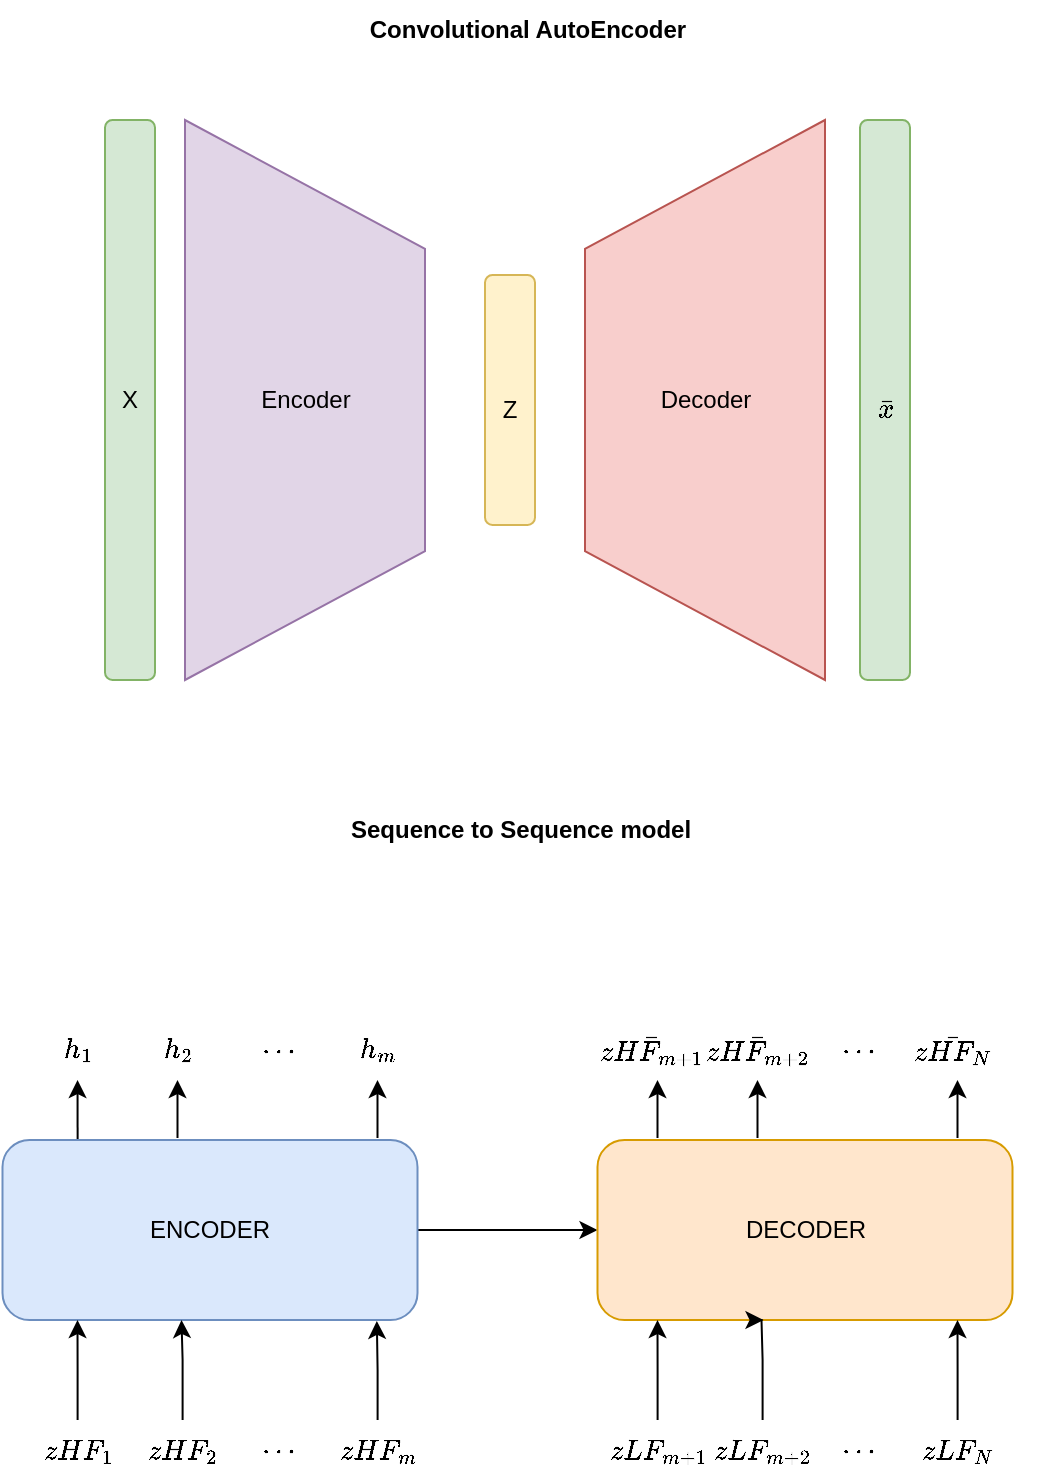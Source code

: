 <mxfile version="26.0.9" pages="3">
  <diagram name="Overview of the models" id="2YBvvXClWsGukQMizWep">
    <mxGraphModel dx="1314" dy="869" grid="1" gridSize="10" guides="1" tooltips="1" connect="1" arrows="1" fold="1" page="1" pageScale="1" pageWidth="850" pageHeight="1100" math="1" shadow="0">
      <root>
        <mxCell id="0" />
        <mxCell id="1" parent="0" />
        <mxCell id="HOxNOmy25Gfbx8Q_Ektk-6" value="" style="verticalLabelPosition=middle;verticalAlign=middle;html=1;shape=trapezoid;perimeter=trapezoidPerimeter;whiteSpace=wrap;size=0.23;arcSize=10;flipV=1;labelPosition=center;align=center;rotation=-90;fillColor=#e1d5e7;strokeColor=#9673a6;" parent="1" vertex="1">
          <mxGeometry x="183.5" y="200" width="280" height="120" as="geometry" />
        </mxCell>
        <mxCell id="HOxNOmy25Gfbx8Q_Ektk-7" value="" style="verticalLabelPosition=middle;verticalAlign=middle;html=1;shape=trapezoid;perimeter=trapezoidPerimeter;whiteSpace=wrap;size=0.23;arcSize=10;flipV=1;labelPosition=center;align=center;rotation=90;fillColor=#f8cecc;strokeColor=#b85450;" parent="1" vertex="1">
          <mxGeometry x="383.5" y="200" width="280" height="120" as="geometry" />
        </mxCell>
        <mxCell id="HOxNOmy25Gfbx8Q_Ektk-10" value="Encoder" style="text;html=1;align=center;verticalAlign=middle;whiteSpace=wrap;rounded=0;" parent="1" vertex="1">
          <mxGeometry x="293.5" y="245" width="60" height="30" as="geometry" />
        </mxCell>
        <mxCell id="HOxNOmy25Gfbx8Q_Ektk-12" value="Decoder" style="text;html=1;align=center;verticalAlign=middle;whiteSpace=wrap;rounded=0;" parent="1" vertex="1">
          <mxGeometry x="493.5" y="245" width="60" height="30" as="geometry" />
        </mxCell>
        <mxCell id="HOxNOmy25Gfbx8Q_Ektk-14" value="" style="rounded=1;whiteSpace=wrap;html=1;rotation=-90;fillColor=#fff2cc;strokeColor=#d6b656;" parent="1" vertex="1">
          <mxGeometry x="363.5" y="247.5" width="125" height="25" as="geometry" />
        </mxCell>
        <mxCell id="HOxNOmy25Gfbx8Q_Ektk-17" value="Z" style="text;html=1;align=center;verticalAlign=middle;whiteSpace=wrap;rounded=0;" parent="1" vertex="1">
          <mxGeometry x="396" y="250" width="60" height="30" as="geometry" />
        </mxCell>
        <mxCell id="HOxNOmy25Gfbx8Q_Ektk-18" value="" style="rounded=1;whiteSpace=wrap;html=1;rotation=-90;fillColor=#d5e8d4;strokeColor=#82b366;" parent="1" vertex="1">
          <mxGeometry x="96" y="247.5" width="280" height="25" as="geometry" />
        </mxCell>
        <mxCell id="HOxNOmy25Gfbx8Q_Ektk-15" value="X" style="text;html=1;align=center;verticalAlign=middle;whiteSpace=wrap;rounded=0;" parent="1" vertex="1">
          <mxGeometry x="206" y="245" width="60" height="30" as="geometry" />
        </mxCell>
        <mxCell id="HOxNOmy25Gfbx8Q_Ektk-19" value="" style="rounded=1;whiteSpace=wrap;html=1;rotation=-90;fillColor=#d5e8d4;strokeColor=#82b366;" parent="1" vertex="1">
          <mxGeometry x="473.5" y="247.5" width="280" height="25" as="geometry" />
        </mxCell>
        <mxCell id="HOxNOmy25Gfbx8Q_Ektk-21" value="$$\bar{x}$$" style="text;html=1;align=center;verticalAlign=middle;whiteSpace=wrap;rounded=0;" parent="1" vertex="1">
          <mxGeometry x="583.5" y="250" width="60" height="30" as="geometry" />
        </mxCell>
        <mxCell id="HOxNOmy25Gfbx8Q_Ektk-43" style="edgeStyle=orthogonalEdgeStyle;rounded=0;orthogonalLoop=1;jettySize=auto;html=1;" parent="1" source="HOxNOmy25Gfbx8Q_Ektk-22" edge="1">
          <mxGeometry relative="1" as="geometry">
            <mxPoint x="469.75" y="675" as="targetPoint" />
          </mxGeometry>
        </mxCell>
        <mxCell id="HOxNOmy25Gfbx8Q_Ektk-22" value="ENCODER" style="rounded=1;whiteSpace=wrap;html=1;fillColor=#dae8fc;strokeColor=#6c8ebf;" parent="1" vertex="1">
          <mxGeometry x="172.25" y="630" width="207.5" height="90" as="geometry" />
        </mxCell>
        <mxCell id="HOxNOmy25Gfbx8Q_Ektk-25" value="$$zHF_1$$" style="text;html=1;align=center;verticalAlign=middle;whiteSpace=wrap;rounded=0;" parent="1" vertex="1">
          <mxGeometry x="179.75" y="770" width="60" height="30" as="geometry" />
        </mxCell>
        <mxCell id="HOxNOmy25Gfbx8Q_Ektk-27" style="edgeStyle=orthogonalEdgeStyle;rounded=0;orthogonalLoop=1;jettySize=auto;html=1;" parent="1" source="HOxNOmy25Gfbx8Q_Ektk-25" edge="1">
          <mxGeometry relative="1" as="geometry">
            <mxPoint x="209.75" y="720" as="targetPoint" />
          </mxGeometry>
        </mxCell>
        <mxCell id="HOxNOmy25Gfbx8Q_Ektk-31" style="edgeStyle=orthogonalEdgeStyle;rounded=0;orthogonalLoop=1;jettySize=auto;html=1;" parent="1" source="HOxNOmy25Gfbx8Q_Ektk-28" target="HOxNOmy25Gfbx8Q_Ektk-22" edge="1">
          <mxGeometry relative="1" as="geometry">
            <Array as="points">
              <mxPoint x="261.75" y="740" />
              <mxPoint x="261.75" y="740" />
            </Array>
          </mxGeometry>
        </mxCell>
        <mxCell id="HOxNOmy25Gfbx8Q_Ektk-28" value="$$zHF_2$$" style="text;html=1;align=center;verticalAlign=middle;whiteSpace=wrap;rounded=0;" parent="1" vertex="1">
          <mxGeometry x="232.25" y="770" width="60" height="30" as="geometry" />
        </mxCell>
        <mxCell id="HOxNOmy25Gfbx8Q_Ektk-29" value="$$zHF_m$$" style="text;html=1;align=center;verticalAlign=middle;whiteSpace=wrap;rounded=0;" parent="1" vertex="1">
          <mxGeometry x="329.75" y="770" width="60" height="30" as="geometry" />
        </mxCell>
        <mxCell id="HOxNOmy25Gfbx8Q_Ektk-32" style="edgeStyle=orthogonalEdgeStyle;rounded=0;orthogonalLoop=1;jettySize=auto;html=1;entryX=0.902;entryY=1.005;entryDx=0;entryDy=0;entryPerimeter=0;" parent="1" source="HOxNOmy25Gfbx8Q_Ektk-29" target="HOxNOmy25Gfbx8Q_Ektk-22" edge="1">
          <mxGeometry relative="1" as="geometry" />
        </mxCell>
        <mxCell id="HOxNOmy25Gfbx8Q_Ektk-34" value="$$\cdots$$" style="text;html=1;align=center;verticalAlign=middle;whiteSpace=wrap;rounded=0;" parent="1" vertex="1">
          <mxGeometry x="279.75" y="770" width="60" height="30" as="geometry" />
        </mxCell>
        <mxCell id="HOxNOmy25Gfbx8Q_Ektk-35" value="$$h_1$$" style="text;html=1;align=center;verticalAlign=middle;whiteSpace=wrap;rounded=0;" parent="1" vertex="1">
          <mxGeometry x="179.75" y="570" width="60" height="30" as="geometry" />
        </mxCell>
        <mxCell id="HOxNOmy25Gfbx8Q_Ektk-37" value="" style="endArrow=classic;html=1;rounded=0;exitX=0.181;exitY=-0.006;exitDx=0;exitDy=0;exitPerimeter=0;" parent="1" source="HOxNOmy25Gfbx8Q_Ektk-22" target="HOxNOmy25Gfbx8Q_Ektk-35" edge="1">
          <mxGeometry width="50" height="50" relative="1" as="geometry">
            <mxPoint x="219.75" y="640" as="sourcePoint" />
            <mxPoint x="269.75" y="570" as="targetPoint" />
          </mxGeometry>
        </mxCell>
        <mxCell id="HOxNOmy25Gfbx8Q_Ektk-38" value="$$h_2$$" style="text;html=1;align=center;verticalAlign=middle;whiteSpace=wrap;rounded=0;" parent="1" vertex="1">
          <mxGeometry x="229.75" y="570" width="60" height="30" as="geometry" />
        </mxCell>
        <mxCell id="HOxNOmy25Gfbx8Q_Ektk-39" value="" style="endArrow=classic;html=1;rounded=0;exitX=0.181;exitY=-0.006;exitDx=0;exitDy=0;exitPerimeter=0;" parent="1" target="HOxNOmy25Gfbx8Q_Ektk-38" edge="1">
          <mxGeometry width="50" height="50" relative="1" as="geometry">
            <mxPoint x="259.75" y="629" as="sourcePoint" />
            <mxPoint x="319.75" y="570" as="targetPoint" />
          </mxGeometry>
        </mxCell>
        <mxCell id="HOxNOmy25Gfbx8Q_Ektk-40" value="$$h_m$$" style="text;html=1;align=center;verticalAlign=middle;whiteSpace=wrap;rounded=0;" parent="1" vertex="1">
          <mxGeometry x="329.75" y="570" width="60" height="30" as="geometry" />
        </mxCell>
        <mxCell id="HOxNOmy25Gfbx8Q_Ektk-41" value="" style="endArrow=classic;html=1;rounded=0;exitX=0.181;exitY=-0.006;exitDx=0;exitDy=0;exitPerimeter=0;" parent="1" target="HOxNOmy25Gfbx8Q_Ektk-40" edge="1">
          <mxGeometry width="50" height="50" relative="1" as="geometry">
            <mxPoint x="359.75" y="629" as="sourcePoint" />
            <mxPoint x="419.75" y="570" as="targetPoint" />
          </mxGeometry>
        </mxCell>
        <mxCell id="HOxNOmy25Gfbx8Q_Ektk-42" value="$$\cdots$$" style="text;html=1;align=center;verticalAlign=middle;whiteSpace=wrap;rounded=0;" parent="1" vertex="1">
          <mxGeometry x="279.75" y="570" width="60" height="30" as="geometry" />
        </mxCell>
        <mxCell id="HOxNOmy25Gfbx8Q_Ektk-44" value="DECODER" style="rounded=1;whiteSpace=wrap;html=1;fillColor=#ffe6cc;strokeColor=#d79b00;" parent="1" vertex="1">
          <mxGeometry x="469.75" y="630" width="207.5" height="90" as="geometry" />
        </mxCell>
        <mxCell id="HOxNOmy25Gfbx8Q_Ektk-49" value="$$zLF_{m+1}$$" style="text;html=1;align=center;verticalAlign=middle;whiteSpace=wrap;rounded=0;" parent="1" vertex="1">
          <mxGeometry x="469.75" y="770" width="60" height="30" as="geometry" />
        </mxCell>
        <mxCell id="HOxNOmy25Gfbx8Q_Ektk-50" style="edgeStyle=orthogonalEdgeStyle;rounded=0;orthogonalLoop=1;jettySize=auto;html=1;" parent="1" source="HOxNOmy25Gfbx8Q_Ektk-49" edge="1">
          <mxGeometry relative="1" as="geometry">
            <mxPoint x="499.75" y="720" as="targetPoint" />
          </mxGeometry>
        </mxCell>
        <mxCell id="HOxNOmy25Gfbx8Q_Ektk-51" style="edgeStyle=orthogonalEdgeStyle;rounded=0;orthogonalLoop=1;jettySize=auto;html=1;" parent="1" source="HOxNOmy25Gfbx8Q_Ektk-52" edge="1">
          <mxGeometry relative="1" as="geometry">
            <mxPoint x="552.75" y="720" as="targetPoint" />
            <Array as="points">
              <mxPoint x="551.75" y="740" />
              <mxPoint x="551.75" y="740" />
            </Array>
          </mxGeometry>
        </mxCell>
        <mxCell id="HOxNOmy25Gfbx8Q_Ektk-52" value="$$zLF_{m+2}$$" style="text;html=1;align=center;verticalAlign=middle;whiteSpace=wrap;rounded=0;" parent="1" vertex="1">
          <mxGeometry x="522.25" y="770" width="60" height="30" as="geometry" />
        </mxCell>
        <mxCell id="HOxNOmy25Gfbx8Q_Ektk-53" value="$$zLF_N$$" style="text;html=1;align=center;verticalAlign=middle;whiteSpace=wrap;rounded=0;" parent="1" vertex="1">
          <mxGeometry x="619.75" y="770" width="60" height="30" as="geometry" />
        </mxCell>
        <mxCell id="HOxNOmy25Gfbx8Q_Ektk-54" style="edgeStyle=orthogonalEdgeStyle;rounded=0;orthogonalLoop=1;jettySize=auto;html=1;entryX=0.902;entryY=1.005;entryDx=0;entryDy=0;entryPerimeter=0;" parent="1" source="HOxNOmy25Gfbx8Q_Ektk-53" edge="1">
          <mxGeometry relative="1" as="geometry">
            <mxPoint x="649.75" y="720" as="targetPoint" />
          </mxGeometry>
        </mxCell>
        <mxCell id="HOxNOmy25Gfbx8Q_Ektk-55" value="$$\cdots$$" style="text;html=1;align=center;verticalAlign=middle;whiteSpace=wrap;rounded=0;" parent="1" vertex="1">
          <mxGeometry x="569.75" y="770" width="60" height="30" as="geometry" />
        </mxCell>
        <mxCell id="HOxNOmy25Gfbx8Q_Ektk-56" value="$$\bar{zHF_{m+1}}$$" style="text;html=1;align=center;verticalAlign=middle;whiteSpace=wrap;rounded=0;" parent="1" vertex="1">
          <mxGeometry x="467.25" y="570" width="60" height="30" as="geometry" />
        </mxCell>
        <mxCell id="HOxNOmy25Gfbx8Q_Ektk-57" value="$$\bar{zHF_{m+2}}$$" style="text;html=1;align=center;verticalAlign=middle;whiteSpace=wrap;rounded=0;" parent="1" vertex="1">
          <mxGeometry x="519.75" y="570" width="60" height="30" as="geometry" />
        </mxCell>
        <mxCell id="HOxNOmy25Gfbx8Q_Ektk-58" value="$$\bar{zHF_N}$$" style="text;html=1;align=center;verticalAlign=middle;whiteSpace=wrap;rounded=0;" parent="1" vertex="1">
          <mxGeometry x="617.25" y="570" width="60" height="30" as="geometry" />
        </mxCell>
        <mxCell id="HOxNOmy25Gfbx8Q_Ektk-62" value="" style="endArrow=classic;html=1;rounded=0;exitX=0.181;exitY=-0.006;exitDx=0;exitDy=0;exitPerimeter=0;" parent="1" edge="1">
          <mxGeometry width="50" height="50" relative="1" as="geometry">
            <mxPoint x="499.75" y="629" as="sourcePoint" />
            <mxPoint x="499.75" y="600" as="targetPoint" />
          </mxGeometry>
        </mxCell>
        <mxCell id="HOxNOmy25Gfbx8Q_Ektk-63" value="" style="endArrow=classic;html=1;rounded=0;exitX=0.181;exitY=-0.006;exitDx=0;exitDy=0;exitPerimeter=0;" parent="1" edge="1">
          <mxGeometry width="50" height="50" relative="1" as="geometry">
            <mxPoint x="549.75" y="629" as="sourcePoint" />
            <mxPoint x="549.75" y="600" as="targetPoint" />
          </mxGeometry>
        </mxCell>
        <mxCell id="HOxNOmy25Gfbx8Q_Ektk-64" value="" style="endArrow=classic;html=1;rounded=0;exitX=0.181;exitY=-0.006;exitDx=0;exitDy=0;exitPerimeter=0;" parent="1" edge="1">
          <mxGeometry width="50" height="50" relative="1" as="geometry">
            <mxPoint x="649.75" y="629" as="sourcePoint" />
            <mxPoint x="649.75" y="600" as="targetPoint" />
          </mxGeometry>
        </mxCell>
        <mxCell id="HOxNOmy25Gfbx8Q_Ektk-65" value="$$\cdots$$" style="text;html=1;align=center;verticalAlign=middle;whiteSpace=wrap;rounded=0;" parent="1" vertex="1">
          <mxGeometry x="569.75" y="570" width="60" height="30" as="geometry" />
        </mxCell>
        <mxCell id="HOxNOmy25Gfbx8Q_Ektk-67" value="Convolutional AutoEncoder" style="text;html=1;align=center;verticalAlign=middle;whiteSpace=wrap;rounded=0;fontStyle=1" parent="1" vertex="1">
          <mxGeometry x="316" y="60" width="237.5" height="30" as="geometry" />
        </mxCell>
        <mxCell id="HOxNOmy25Gfbx8Q_Ektk-68" value="&lt;b&gt;Sequence to Sequence model&lt;/b&gt;" style="text;html=1;align=center;verticalAlign=middle;resizable=0;points=[];autosize=1;strokeColor=none;fillColor=none;" parent="1" vertex="1">
          <mxGeometry x="336" y="460" width="190" height="30" as="geometry" />
        </mxCell>
      </root>
    </mxGraphModel>
  </diagram>
  <diagram id="QlKW9PdeX6JJAevL16tf" name="Seq2Seq - Flow">
    <mxGraphModel dx="1314" dy="869" grid="1" gridSize="10" guides="1" tooltips="1" connect="1" arrows="1" fold="1" page="1" pageScale="1" pageWidth="827" pageHeight="1169" math="1" shadow="0">
      <root>
        <mxCell id="0" />
        <mxCell id="1" parent="0" />
        <mxCell id="Ap_CI1BfviJiHrn6x1fs-1" style="edgeStyle=orthogonalEdgeStyle;rounded=0;orthogonalLoop=1;jettySize=auto;html=1;" parent="1" source="Ap_CI1BfviJiHrn6x1fs-2" edge="1">
          <mxGeometry relative="1" as="geometry">
            <mxPoint x="457.5" y="655" as="targetPoint" />
          </mxGeometry>
        </mxCell>
        <mxCell id="Ap_CI1BfviJiHrn6x1fs-2" value="LSTM ENCODER" style="rounded=1;whiteSpace=wrap;html=1;fillColor=#dae8fc;strokeColor=#6c8ebf;" parent="1" vertex="1">
          <mxGeometry x="160" y="610" width="207.5" height="90" as="geometry" />
        </mxCell>
        <mxCell id="Ap_CI1BfviJiHrn6x1fs-3" value="$$zHF_1$$" style="text;html=1;align=center;verticalAlign=middle;whiteSpace=wrap;rounded=0;" parent="1" vertex="1">
          <mxGeometry x="167.5" y="750" width="60" height="30" as="geometry" />
        </mxCell>
        <mxCell id="Ap_CI1BfviJiHrn6x1fs-4" style="edgeStyle=orthogonalEdgeStyle;rounded=0;orthogonalLoop=1;jettySize=auto;html=1;" parent="1" source="Ap_CI1BfviJiHrn6x1fs-3" edge="1">
          <mxGeometry relative="1" as="geometry">
            <mxPoint x="197.5" y="700" as="targetPoint" />
          </mxGeometry>
        </mxCell>
        <mxCell id="Ap_CI1BfviJiHrn6x1fs-5" style="edgeStyle=orthogonalEdgeStyle;rounded=0;orthogonalLoop=1;jettySize=auto;html=1;" parent="1" source="Ap_CI1BfviJiHrn6x1fs-6" target="Ap_CI1BfviJiHrn6x1fs-2" edge="1">
          <mxGeometry relative="1" as="geometry">
            <Array as="points">
              <mxPoint x="249.5" y="720" />
              <mxPoint x="249.5" y="720" />
            </Array>
          </mxGeometry>
        </mxCell>
        <mxCell id="Ap_CI1BfviJiHrn6x1fs-6" value="$$zHF_2$$" style="text;html=1;align=center;verticalAlign=middle;whiteSpace=wrap;rounded=0;" parent="1" vertex="1">
          <mxGeometry x="220" y="750" width="60" height="30" as="geometry" />
        </mxCell>
        <mxCell id="Ap_CI1BfviJiHrn6x1fs-7" value="$$zHF_m$$" style="text;html=1;align=center;verticalAlign=middle;whiteSpace=wrap;rounded=0;" parent="1" vertex="1">
          <mxGeometry x="317.5" y="750" width="60" height="30" as="geometry" />
        </mxCell>
        <mxCell id="Ap_CI1BfviJiHrn6x1fs-8" style="edgeStyle=orthogonalEdgeStyle;rounded=0;orthogonalLoop=1;jettySize=auto;html=1;entryX=0.902;entryY=1.005;entryDx=0;entryDy=0;entryPerimeter=0;" parent="1" source="Ap_CI1BfviJiHrn6x1fs-7" target="Ap_CI1BfviJiHrn6x1fs-2" edge="1">
          <mxGeometry relative="1" as="geometry" />
        </mxCell>
        <mxCell id="Ap_CI1BfviJiHrn6x1fs-9" value="$$\cdots$$" style="text;html=1;align=center;verticalAlign=middle;whiteSpace=wrap;rounded=0;" parent="1" vertex="1">
          <mxGeometry x="267.5" y="750" width="60" height="30" as="geometry" />
        </mxCell>
        <mxCell id="Ap_CI1BfviJiHrn6x1fs-10" value="$$h_1$$" style="text;html=1;align=center;verticalAlign=middle;whiteSpace=wrap;rounded=0;" parent="1" vertex="1">
          <mxGeometry x="167.5" y="550" width="60" height="30" as="geometry" />
        </mxCell>
        <mxCell id="Ap_CI1BfviJiHrn6x1fs-11" value="" style="endArrow=classic;html=1;rounded=0;exitX=0.181;exitY=-0.006;exitDx=0;exitDy=0;exitPerimeter=0;" parent="1" source="Ap_CI1BfviJiHrn6x1fs-2" target="Ap_CI1BfviJiHrn6x1fs-10" edge="1">
          <mxGeometry width="50" height="50" relative="1" as="geometry">
            <mxPoint x="207.5" y="620" as="sourcePoint" />
            <mxPoint x="257.5" y="550" as="targetPoint" />
          </mxGeometry>
        </mxCell>
        <mxCell id="Ap_CI1BfviJiHrn6x1fs-12" value="$$h_2$$" style="text;html=1;align=center;verticalAlign=middle;whiteSpace=wrap;rounded=0;" parent="1" vertex="1">
          <mxGeometry x="217.5" y="550" width="60" height="30" as="geometry" />
        </mxCell>
        <mxCell id="Ap_CI1BfviJiHrn6x1fs-13" value="" style="endArrow=classic;html=1;rounded=0;exitX=0.181;exitY=-0.006;exitDx=0;exitDy=0;exitPerimeter=0;" parent="1" target="Ap_CI1BfviJiHrn6x1fs-12" edge="1">
          <mxGeometry width="50" height="50" relative="1" as="geometry">
            <mxPoint x="247.5" y="609" as="sourcePoint" />
            <mxPoint x="307.5" y="550" as="targetPoint" />
          </mxGeometry>
        </mxCell>
        <mxCell id="Ap_CI1BfviJiHrn6x1fs-14" value="$$h_m$$" style="text;html=1;align=center;verticalAlign=middle;whiteSpace=wrap;rounded=0;" parent="1" vertex="1">
          <mxGeometry x="317.5" y="550" width="60" height="30" as="geometry" />
        </mxCell>
        <mxCell id="Ap_CI1BfviJiHrn6x1fs-15" value="" style="endArrow=classic;html=1;rounded=0;exitX=0.181;exitY=-0.006;exitDx=0;exitDy=0;exitPerimeter=0;" parent="1" target="Ap_CI1BfviJiHrn6x1fs-14" edge="1">
          <mxGeometry width="50" height="50" relative="1" as="geometry">
            <mxPoint x="347.5" y="609" as="sourcePoint" />
            <mxPoint x="407.5" y="550" as="targetPoint" />
          </mxGeometry>
        </mxCell>
        <mxCell id="Ap_CI1BfviJiHrn6x1fs-16" value="$$\cdots$$" style="text;html=1;align=center;verticalAlign=middle;whiteSpace=wrap;rounded=0;" parent="1" vertex="1">
          <mxGeometry x="267.5" y="550" width="60" height="30" as="geometry" />
        </mxCell>
        <mxCell id="Ap_CI1BfviJiHrn6x1fs-17" value="LSTM DECODER" style="rounded=1;whiteSpace=wrap;html=1;fillColor=#ffe6cc;strokeColor=#d79b00;" parent="1" vertex="1">
          <mxGeometry x="457.5" y="610" width="207.5" height="90" as="geometry" />
        </mxCell>
        <mxCell id="Ap_CI1BfviJiHrn6x1fs-18" value="$$zLF_{m+1}$$" style="text;html=1;align=center;verticalAlign=middle;whiteSpace=wrap;rounded=0;" parent="1" vertex="1">
          <mxGeometry x="457.5" y="750" width="60" height="30" as="geometry" />
        </mxCell>
        <mxCell id="Ap_CI1BfviJiHrn6x1fs-19" style="edgeStyle=orthogonalEdgeStyle;rounded=0;orthogonalLoop=1;jettySize=auto;html=1;" parent="1" source="Ap_CI1BfviJiHrn6x1fs-18" edge="1">
          <mxGeometry relative="1" as="geometry">
            <mxPoint x="487.5" y="700" as="targetPoint" />
          </mxGeometry>
        </mxCell>
        <mxCell id="Ap_CI1BfviJiHrn6x1fs-20" style="edgeStyle=orthogonalEdgeStyle;rounded=0;orthogonalLoop=1;jettySize=auto;html=1;" parent="1" source="Ap_CI1BfviJiHrn6x1fs-21" edge="1">
          <mxGeometry relative="1" as="geometry">
            <mxPoint x="540.5" y="700" as="targetPoint" />
            <Array as="points">
              <mxPoint x="540.75" y="730" />
              <mxPoint x="540.75" y="730" />
            </Array>
          </mxGeometry>
        </mxCell>
        <mxCell id="Ap_CI1BfviJiHrn6x1fs-21" value="$$zLF_{m+2}$$" style="text;html=1;align=center;verticalAlign=middle;whiteSpace=wrap;rounded=0;" parent="1" vertex="1">
          <mxGeometry x="510" y="750" width="60" height="30" as="geometry" />
        </mxCell>
        <mxCell id="Ap_CI1BfviJiHrn6x1fs-22" value="$$zLF_N$$" style="text;html=1;align=center;verticalAlign=middle;whiteSpace=wrap;rounded=0;" parent="1" vertex="1">
          <mxGeometry x="607.5" y="750" width="60" height="30" as="geometry" />
        </mxCell>
        <mxCell id="Ap_CI1BfviJiHrn6x1fs-23" style="edgeStyle=orthogonalEdgeStyle;rounded=0;orthogonalLoop=1;jettySize=auto;html=1;entryX=0.902;entryY=1.005;entryDx=0;entryDy=0;entryPerimeter=0;" parent="1" source="Ap_CI1BfviJiHrn6x1fs-22" edge="1">
          <mxGeometry relative="1" as="geometry">
            <mxPoint x="637.5" y="700" as="targetPoint" />
          </mxGeometry>
        </mxCell>
        <mxCell id="Ap_CI1BfviJiHrn6x1fs-24" value="$$\cdots$$" style="text;html=1;align=center;verticalAlign=middle;whiteSpace=wrap;rounded=0;" parent="1" vertex="1">
          <mxGeometry x="557.5" y="750" width="60" height="30" as="geometry" />
        </mxCell>
        <mxCell id="4JSPKqi0kDWLD6QEd8TY-20" style="edgeStyle=orthogonalEdgeStyle;rounded=0;orthogonalLoop=1;jettySize=auto;html=1;" parent="1" source="Ap_CI1BfviJiHrn6x1fs-25" target="4JSPKqi0kDWLD6QEd8TY-14" edge="1">
          <mxGeometry relative="1" as="geometry" />
        </mxCell>
        <mxCell id="Ap_CI1BfviJiHrn6x1fs-25" value="$$\overline{zHF_{m+1}}$$" style="text;html=1;align=center;verticalAlign=middle;whiteSpace=wrap;rounded=0;" parent="1" vertex="1">
          <mxGeometry x="455" y="550" width="60" height="30" as="geometry" />
        </mxCell>
        <mxCell id="Ap_CI1BfviJiHrn6x1fs-26" value="$$\overline{zHF_{m+2}}$$" style="text;html=1;align=center;verticalAlign=middle;whiteSpace=wrap;rounded=0;" parent="1" vertex="1">
          <mxGeometry x="507.5" y="550" width="60" height="30" as="geometry" />
        </mxCell>
        <mxCell id="Ap_CI1BfviJiHrn6x1fs-27" value="$$\overline{zHF_N}$$" style="text;html=1;align=center;verticalAlign=middle;whiteSpace=wrap;rounded=0;" parent="1" vertex="1">
          <mxGeometry x="605" y="550" width="60" height="30" as="geometry" />
        </mxCell>
        <mxCell id="Ap_CI1BfviJiHrn6x1fs-28" value="" style="endArrow=classic;html=1;rounded=0;exitX=0.181;exitY=-0.006;exitDx=0;exitDy=0;exitPerimeter=0;" parent="1" edge="1">
          <mxGeometry width="50" height="50" relative="1" as="geometry">
            <mxPoint x="487.5" y="609" as="sourcePoint" />
            <mxPoint x="487.5" y="580" as="targetPoint" />
          </mxGeometry>
        </mxCell>
        <mxCell id="Ap_CI1BfviJiHrn6x1fs-29" value="" style="endArrow=classic;html=1;rounded=0;exitX=0.181;exitY=-0.006;exitDx=0;exitDy=0;exitPerimeter=0;" parent="1" edge="1">
          <mxGeometry width="50" height="50" relative="1" as="geometry">
            <mxPoint x="537.5" y="609" as="sourcePoint" />
            <mxPoint x="537.5" y="580" as="targetPoint" />
          </mxGeometry>
        </mxCell>
        <mxCell id="Ap_CI1BfviJiHrn6x1fs-30" value="" style="endArrow=classic;html=1;rounded=0;exitX=0.181;exitY=-0.006;exitDx=0;exitDy=0;exitPerimeter=0;" parent="1" edge="1">
          <mxGeometry width="50" height="50" relative="1" as="geometry">
            <mxPoint x="637.5" y="609" as="sourcePoint" />
            <mxPoint x="637.5" y="580" as="targetPoint" />
          </mxGeometry>
        </mxCell>
        <mxCell id="Ap_CI1BfviJiHrn6x1fs-31" value="$$\cdots$$" style="text;html=1;align=center;verticalAlign=middle;whiteSpace=wrap;rounded=0;" parent="1" vertex="1">
          <mxGeometry x="557.5" y="550" width="60" height="30" as="geometry" />
        </mxCell>
        <mxCell id="f82kGNB_7D_tzn5YGrzy-1" value="" style="verticalLabelPosition=middle;verticalAlign=middle;html=1;shape=trapezoid;perimeter=trapezoidPerimeter;whiteSpace=wrap;size=0.23;arcSize=10;flipV=1;labelPosition=center;align=center;rotation=-90;fillColor=#e1d5e7;strokeColor=#9673a6;" parent="1" vertex="1">
          <mxGeometry x="183.5" y="200" width="280" height="120" as="geometry" />
        </mxCell>
        <mxCell id="f82kGNB_7D_tzn5YGrzy-2" value="" style="verticalLabelPosition=middle;verticalAlign=middle;html=1;shape=trapezoid;perimeter=trapezoidPerimeter;whiteSpace=wrap;size=0.23;arcSize=10;flipV=1;labelPosition=center;align=center;rotation=90;fillColor=#f8cecc;strokeColor=#b85450;" parent="1" vertex="1">
          <mxGeometry x="383.5" y="200" width="280" height="120" as="geometry" />
        </mxCell>
        <mxCell id="f82kGNB_7D_tzn5YGrzy-3" value="Encoder" style="text;html=1;align=center;verticalAlign=middle;whiteSpace=wrap;rounded=0;" parent="1" vertex="1">
          <mxGeometry x="293.5" y="245" width="60" height="30" as="geometry" />
        </mxCell>
        <mxCell id="f82kGNB_7D_tzn5YGrzy-4" value="Decoder" style="text;html=1;align=center;verticalAlign=middle;whiteSpace=wrap;rounded=0;" parent="1" vertex="1">
          <mxGeometry x="493.5" y="245" width="60" height="30" as="geometry" />
        </mxCell>
        <mxCell id="f82kGNB_7D_tzn5YGrzy-5" value="" style="rounded=1;whiteSpace=wrap;html=1;rotation=-90;fillColor=#fff2cc;strokeColor=#d6b656;" parent="1" vertex="1">
          <mxGeometry x="363.5" y="247.5" width="125" height="25" as="geometry" />
        </mxCell>
        <mxCell id="f82kGNB_7D_tzn5YGrzy-6" value="Z" style="text;html=1;align=center;verticalAlign=middle;whiteSpace=wrap;rounded=0;" parent="1" vertex="1">
          <mxGeometry x="396" y="250" width="60" height="30" as="geometry" />
        </mxCell>
        <mxCell id="f82kGNB_7D_tzn5YGrzy-7" value="" style="rounded=1;whiteSpace=wrap;html=1;rotation=-90;fillColor=#d5e8d4;strokeColor=#82b366;" parent="1" vertex="1">
          <mxGeometry x="96" y="247.5" width="280" height="25" as="geometry" />
        </mxCell>
        <mxCell id="f82kGNB_7D_tzn5YGrzy-8" value="X" style="text;html=1;align=center;verticalAlign=middle;whiteSpace=wrap;rounded=0;" parent="1" vertex="1">
          <mxGeometry x="206" y="245" width="60" height="30" as="geometry" />
        </mxCell>
        <mxCell id="f82kGNB_7D_tzn5YGrzy-9" value="" style="rounded=1;whiteSpace=wrap;html=1;rotation=-90;fillColor=#d5e8d4;strokeColor=#82b366;" parent="1" vertex="1">
          <mxGeometry x="473.5" y="247.5" width="280" height="25" as="geometry" />
        </mxCell>
        <mxCell id="f82kGNB_7D_tzn5YGrzy-10" value="$$\bar{x}$$" style="text;html=1;align=center;verticalAlign=middle;whiteSpace=wrap;rounded=0;" parent="1" vertex="1">
          <mxGeometry x="583.5" y="250" width="60" height="30" as="geometry" />
        </mxCell>
        <mxCell id="f82kGNB_7D_tzn5YGrzy-11" value="Convolutional AutoEncoder" style="text;html=1;align=center;verticalAlign=middle;whiteSpace=wrap;rounded=0;fontStyle=1" parent="1" vertex="1">
          <mxGeometry x="316" y="60" width="237.5" height="30" as="geometry" />
        </mxCell>
        <mxCell id="f82kGNB_7D_tzn5YGrzy-12" value="" style="verticalLabelPosition=middle;verticalAlign=middle;html=1;shape=trapezoid;perimeter=trapezoidPerimeter;whiteSpace=wrap;size=0.23;arcSize=10;flipV=1;labelPosition=center;align=center;rotation=-180;fillColor=#e1d5e7;strokeColor=#9673a6;" parent="1" vertex="1">
          <mxGeometry x="185.38" y="783.72" width="31.75" height="37.43" as="geometry" />
        </mxCell>
        <mxCell id="f82kGNB_7D_tzn5YGrzy-14" value="$$xHF_1$$" style="text;html=1;align=center;verticalAlign=middle;whiteSpace=wrap;rounded=0;" parent="1" vertex="1">
          <mxGeometry x="171.25" y="863.72" width="60" height="20" as="geometry" />
        </mxCell>
        <mxCell id="f82kGNB_7D_tzn5YGrzy-16" style="edgeStyle=orthogonalEdgeStyle;rounded=0;orthogonalLoop=1;jettySize=auto;html=1;exitX=0.5;exitY=0;exitDx=0;exitDy=0;entryX=0.496;entryY=1.057;entryDx=0;entryDy=0;entryPerimeter=0;" parent="1" source="f82kGNB_7D_tzn5YGrzy-14" target="f82kGNB_7D_tzn5YGrzy-12" edge="1">
          <mxGeometry relative="1" as="geometry" />
        </mxCell>
        <mxCell id="f82kGNB_7D_tzn5YGrzy-24" value="" style="verticalLabelPosition=middle;verticalAlign=middle;html=1;shape=trapezoid;perimeter=trapezoidPerimeter;whiteSpace=wrap;size=0.23;arcSize=10;flipV=1;labelPosition=center;align=center;rotation=-180;fillColor=#e1d5e7;strokeColor=#9673a6;" parent="1" vertex="1">
          <mxGeometry x="239.13" y="783.72" width="31.75" height="37.43" as="geometry" />
        </mxCell>
        <mxCell id="f82kGNB_7D_tzn5YGrzy-25" value="$$xHF_2$$" style="text;html=1;align=center;verticalAlign=middle;whiteSpace=wrap;rounded=0;" parent="1" vertex="1">
          <mxGeometry x="225" y="863.72" width="60" height="20" as="geometry" />
        </mxCell>
        <mxCell id="f82kGNB_7D_tzn5YGrzy-26" style="edgeStyle=orthogonalEdgeStyle;rounded=0;orthogonalLoop=1;jettySize=auto;html=1;exitX=0.5;exitY=0;exitDx=0;exitDy=0;entryX=0.496;entryY=1.057;entryDx=0;entryDy=0;entryPerimeter=0;" parent="1" source="f82kGNB_7D_tzn5YGrzy-25" target="f82kGNB_7D_tzn5YGrzy-24" edge="1">
          <mxGeometry relative="1" as="geometry" />
        </mxCell>
        <mxCell id="f82kGNB_7D_tzn5YGrzy-27" value="$$\cdots$$" style="text;html=1;align=center;verticalAlign=middle;whiteSpace=wrap;rounded=0;" parent="1" vertex="1">
          <mxGeometry x="271.25" y="787.44" width="60" height="30" as="geometry" />
        </mxCell>
        <mxCell id="f82kGNB_7D_tzn5YGrzy-29" value="" style="verticalLabelPosition=middle;verticalAlign=middle;html=1;shape=trapezoid;perimeter=trapezoidPerimeter;whiteSpace=wrap;size=0.23;arcSize=10;flipV=1;labelPosition=center;align=center;rotation=-180;fillColor=#e1d5e7;strokeColor=#9673a6;" parent="1" vertex="1">
          <mxGeometry x="335.38" y="783.72" width="31.75" height="37.43" as="geometry" />
        </mxCell>
        <mxCell id="f82kGNB_7D_tzn5YGrzy-30" value="$$xHF_m$$" style="text;html=1;align=center;verticalAlign=middle;whiteSpace=wrap;rounded=0;" parent="1" vertex="1">
          <mxGeometry x="321.25" y="863.72" width="60" height="20" as="geometry" />
        </mxCell>
        <mxCell id="f82kGNB_7D_tzn5YGrzy-31" style="edgeStyle=orthogonalEdgeStyle;rounded=0;orthogonalLoop=1;jettySize=auto;html=1;exitX=0.5;exitY=0;exitDx=0;exitDy=0;entryX=0.496;entryY=1.057;entryDx=0;entryDy=0;entryPerimeter=0;" parent="1" source="f82kGNB_7D_tzn5YGrzy-30" target="f82kGNB_7D_tzn5YGrzy-29" edge="1">
          <mxGeometry relative="1" as="geometry" />
        </mxCell>
        <mxCell id="4JSPKqi0kDWLD6QEd8TY-2" value="" style="verticalLabelPosition=middle;verticalAlign=middle;html=1;shape=trapezoid;perimeter=trapezoidPerimeter;whiteSpace=wrap;size=0.23;arcSize=10;flipV=1;labelPosition=center;align=center;rotation=-180;fillColor=#e1d5e7;strokeColor=#9673a6;" parent="1" vertex="1">
          <mxGeometry x="470.38" y="780" width="31.75" height="37.43" as="geometry" />
        </mxCell>
        <mxCell id="4JSPKqi0kDWLD6QEd8TY-3" value="$$xLF_{m+1}$$" style="text;html=1;align=center;verticalAlign=middle;whiteSpace=wrap;rounded=0;" parent="1" vertex="1">
          <mxGeometry x="456.25" y="860" width="60" height="20" as="geometry" />
        </mxCell>
        <mxCell id="4JSPKqi0kDWLD6QEd8TY-4" style="edgeStyle=orthogonalEdgeStyle;rounded=0;orthogonalLoop=1;jettySize=auto;html=1;exitX=0.5;exitY=0;exitDx=0;exitDy=0;entryX=0.496;entryY=1.057;entryDx=0;entryDy=0;entryPerimeter=0;" parent="1" source="4JSPKqi0kDWLD6QEd8TY-3" target="4JSPKqi0kDWLD6QEd8TY-2" edge="1">
          <mxGeometry relative="1" as="geometry" />
        </mxCell>
        <mxCell id="4JSPKqi0kDWLD6QEd8TY-6" value="" style="verticalLabelPosition=middle;verticalAlign=middle;html=1;shape=trapezoid;perimeter=trapezoidPerimeter;whiteSpace=wrap;size=0.23;arcSize=10;flipV=1;labelPosition=center;align=center;rotation=-180;fillColor=#e1d5e7;strokeColor=#9673a6;" parent="1" vertex="1">
          <mxGeometry x="524.13" y="780" width="31.75" height="37.43" as="geometry" />
        </mxCell>
        <mxCell id="4JSPKqi0kDWLD6QEd8TY-7" value="$$xLF_{m+2}$$" style="text;html=1;align=center;verticalAlign=middle;whiteSpace=wrap;rounded=0;" parent="1" vertex="1">
          <mxGeometry x="510" y="860" width="60" height="20" as="geometry" />
        </mxCell>
        <mxCell id="4JSPKqi0kDWLD6QEd8TY-8" style="edgeStyle=orthogonalEdgeStyle;rounded=0;orthogonalLoop=1;jettySize=auto;html=1;exitX=0.5;exitY=0;exitDx=0;exitDy=0;entryX=0.496;entryY=1.057;entryDx=0;entryDy=0;entryPerimeter=0;" parent="1" source="4JSPKqi0kDWLD6QEd8TY-7" target="4JSPKqi0kDWLD6QEd8TY-6" edge="1">
          <mxGeometry relative="1" as="geometry" />
        </mxCell>
        <mxCell id="4JSPKqi0kDWLD6QEd8TY-9" value="$$\cdots$$" style="text;html=1;align=center;verticalAlign=middle;whiteSpace=wrap;rounded=0;" parent="1" vertex="1">
          <mxGeometry x="556.25" y="783.72" width="60" height="30" as="geometry" />
        </mxCell>
        <mxCell id="4JSPKqi0kDWLD6QEd8TY-11" value="" style="verticalLabelPosition=middle;verticalAlign=middle;html=1;shape=trapezoid;perimeter=trapezoidPerimeter;whiteSpace=wrap;size=0.23;arcSize=10;flipV=1;labelPosition=center;align=center;rotation=-180;fillColor=#e1d5e7;strokeColor=#9673a6;" parent="1" vertex="1">
          <mxGeometry x="620.38" y="780" width="31.75" height="37.43" as="geometry" />
        </mxCell>
        <mxCell id="4JSPKqi0kDWLD6QEd8TY-12" value="$$xLF_N$$" style="text;html=1;align=center;verticalAlign=middle;whiteSpace=wrap;rounded=0;" parent="1" vertex="1">
          <mxGeometry x="606.25" y="860" width="60" height="20" as="geometry" />
        </mxCell>
        <mxCell id="4JSPKqi0kDWLD6QEd8TY-13" style="edgeStyle=orthogonalEdgeStyle;rounded=0;orthogonalLoop=1;jettySize=auto;html=1;exitX=0.5;exitY=0;exitDx=0;exitDy=0;entryX=0.496;entryY=1.057;entryDx=0;entryDy=0;entryPerimeter=0;" parent="1" source="4JSPKqi0kDWLD6QEd8TY-12" target="4JSPKqi0kDWLD6QEd8TY-11" edge="1">
          <mxGeometry relative="1" as="geometry" />
        </mxCell>
        <mxCell id="4JSPKqi0kDWLD6QEd8TY-14" value="" style="verticalLabelPosition=middle;verticalAlign=middle;html=1;shape=trapezoid;perimeter=trapezoidPerimeter;whiteSpace=wrap;size=0.23;arcSize=10;flipV=1;labelPosition=center;align=center;rotation=0;fillColor=#f8cecc;strokeColor=#b85450;" parent="1" vertex="1">
          <mxGeometry x="469.12" y="480" width="31.75" height="37.43" as="geometry" />
        </mxCell>
        <mxCell id="4JSPKqi0kDWLD6QEd8TY-17" value="$$\overline{xHF_{m+1}}$$" style="text;html=1;align=center;verticalAlign=middle;whiteSpace=wrap;rounded=0;" parent="1" vertex="1">
          <mxGeometry x="455" y="450" width="60" height="30" as="geometry" />
        </mxCell>
        <mxCell id="4JSPKqi0kDWLD6QEd8TY-21" style="edgeStyle=orthogonalEdgeStyle;rounded=0;orthogonalLoop=1;jettySize=auto;html=1;" parent="1" target="4JSPKqi0kDWLD6QEd8TY-22" edge="1">
          <mxGeometry relative="1" as="geometry">
            <mxPoint x="537.25" y="550" as="sourcePoint" />
          </mxGeometry>
        </mxCell>
        <mxCell id="4JSPKqi0kDWLD6QEd8TY-22" value="" style="verticalLabelPosition=middle;verticalAlign=middle;html=1;shape=trapezoid;perimeter=trapezoidPerimeter;whiteSpace=wrap;size=0.23;arcSize=10;flipV=1;labelPosition=center;align=center;rotation=0;fillColor=#f8cecc;strokeColor=#b85450;" parent="1" vertex="1">
          <mxGeometry x="521.62" y="480" width="31.75" height="37.43" as="geometry" />
        </mxCell>
        <mxCell id="4JSPKqi0kDWLD6QEd8TY-23" value="$$\overline{xHF_{m+2}}$$" style="text;html=1;align=center;verticalAlign=middle;whiteSpace=wrap;rounded=0;" parent="1" vertex="1">
          <mxGeometry x="510" y="450" width="60" height="30" as="geometry" />
        </mxCell>
        <mxCell id="4JSPKqi0kDWLD6QEd8TY-25" style="edgeStyle=orthogonalEdgeStyle;rounded=0;orthogonalLoop=1;jettySize=auto;html=1;" parent="1" target="4JSPKqi0kDWLD6QEd8TY-26" edge="1">
          <mxGeometry relative="1" as="geometry">
            <mxPoint x="634.75" y="550" as="sourcePoint" />
          </mxGeometry>
        </mxCell>
        <mxCell id="4JSPKqi0kDWLD6QEd8TY-26" value="" style="verticalLabelPosition=middle;verticalAlign=middle;html=1;shape=trapezoid;perimeter=trapezoidPerimeter;whiteSpace=wrap;size=0.23;arcSize=10;flipV=1;labelPosition=center;align=center;rotation=0;fillColor=#f8cecc;strokeColor=#b85450;" parent="1" vertex="1">
          <mxGeometry x="619.12" y="480" width="31.75" height="37.43" as="geometry" />
        </mxCell>
        <mxCell id="4JSPKqi0kDWLD6QEd8TY-27" value="$$\overline{xHF_N}$$" style="text;html=1;align=center;verticalAlign=middle;whiteSpace=wrap;rounded=0;" parent="1" vertex="1">
          <mxGeometry x="607.5" y="450" width="60" height="30" as="geometry" />
        </mxCell>
        <mxCell id="CwhKujqEI5NsoHhfZw_--1" value="$$\mathcal{L} =&amp;nbsp;&amp;nbsp;\frac{1}{N} \sum_{i=1}^{N} \| xHF_i - \overline{zHF_i} \|^2$$" style="text;html=1;align=center;verticalAlign=middle;resizable=0;points=[];autosize=1;strokeColor=none;fillColor=none;" vertex="1" parent="1">
          <mxGeometry x="213.5" y="960" width="430" height="30" as="geometry" />
        </mxCell>
        <mxCell id="CwhKujqEI5NsoHhfZw_--2" value="&lt;span style=&quot;color: rgb(0, 0, 0); font-family: Helvetica; font-size: 12px; font-style: normal; font-variant-ligatures: normal; font-variant-caps: normal; font-weight: 400; letter-spacing: normal; orphans: 2; text-align: center; text-indent: 0px; text-transform: none; widows: 2; word-spacing: 0px; -webkit-text-stroke-width: 0px; white-space: nowrap; background-color: rgb(251, 251, 251); text-decoration-thickness: initial; text-decoration-style: initial; text-decoration-color: initial; float: none; display: inline !important;&quot;&gt;$$\mathcal{L} =&amp;nbsp;&amp;nbsp;\frac{1}{N} \sum_{i=1}^{N} \| g_\theta (xHF_i) - \mathcal{D}(g_\theta(xLF_i)) \|^2$$&lt;/span&gt;" style="text;whiteSpace=wrap;html=1;" vertex="1" parent="1">
          <mxGeometry x="316" y="1000" width="729.12" height="120" as="geometry" />
        </mxCell>
      </root>
    </mxGraphModel>
  </diagram>
  <diagram id="OdafgDb9df_bZs1UgTdb" name="Transformer - Flow">
    <mxGraphModel dx="1314" dy="869" grid="1" gridSize="10" guides="1" tooltips="1" connect="1" arrows="1" fold="1" page="1" pageScale="1" pageWidth="827" pageHeight="1169" math="1" shadow="0">
      <root>
        <mxCell id="0" />
        <mxCell id="1" parent="0" />
        <mxCell id="twWVOY2nkFl1-xk-kRLB-1" style="edgeStyle=orthogonalEdgeStyle;rounded=0;orthogonalLoop=1;jettySize=auto;html=1;" parent="1" source="twWVOY2nkFl1-xk-kRLB-2" edge="1">
          <mxGeometry relative="1" as="geometry">
            <mxPoint x="457.5" y="335" as="targetPoint" />
          </mxGeometry>
        </mxCell>
        <mxCell id="twWVOY2nkFl1-xk-kRLB-2" value="Transformer Encoder" style="rounded=1;whiteSpace=wrap;html=1;fillColor=#dae8fc;strokeColor=#6c8ebf;" parent="1" vertex="1">
          <mxGeometry x="160" y="290" width="207.5" height="90" as="geometry" />
        </mxCell>
        <mxCell id="twWVOY2nkFl1-xk-kRLB-3" value="$$zHF_1$$" style="text;html=1;align=center;verticalAlign=middle;whiteSpace=wrap;rounded=0;" parent="1" vertex="1">
          <mxGeometry x="167.5" y="430" width="60" height="30" as="geometry" />
        </mxCell>
        <mxCell id="twWVOY2nkFl1-xk-kRLB-4" style="edgeStyle=orthogonalEdgeStyle;rounded=0;orthogonalLoop=1;jettySize=auto;html=1;" parent="1" source="twWVOY2nkFl1-xk-kRLB-3" edge="1">
          <mxGeometry relative="1" as="geometry">
            <mxPoint x="197.5" y="380" as="targetPoint" />
          </mxGeometry>
        </mxCell>
        <mxCell id="twWVOY2nkFl1-xk-kRLB-5" style="edgeStyle=orthogonalEdgeStyle;rounded=0;orthogonalLoop=1;jettySize=auto;html=1;" parent="1" source="twWVOY2nkFl1-xk-kRLB-6" target="twWVOY2nkFl1-xk-kRLB-2" edge="1">
          <mxGeometry relative="1" as="geometry">
            <Array as="points">
              <mxPoint x="249.5" y="400" />
              <mxPoint x="249.5" y="400" />
            </Array>
          </mxGeometry>
        </mxCell>
        <mxCell id="twWVOY2nkFl1-xk-kRLB-6" value="$$zHF_2$$" style="text;html=1;align=center;verticalAlign=middle;whiteSpace=wrap;rounded=0;" parent="1" vertex="1">
          <mxGeometry x="220" y="430" width="60" height="30" as="geometry" />
        </mxCell>
        <mxCell id="twWVOY2nkFl1-xk-kRLB-7" value="$$zHF_m$$" style="text;html=1;align=center;verticalAlign=middle;whiteSpace=wrap;rounded=0;" parent="1" vertex="1">
          <mxGeometry x="317.5" y="430" width="60" height="30" as="geometry" />
        </mxCell>
        <mxCell id="twWVOY2nkFl1-xk-kRLB-8" style="edgeStyle=orthogonalEdgeStyle;rounded=0;orthogonalLoop=1;jettySize=auto;html=1;entryX=0.902;entryY=1.005;entryDx=0;entryDy=0;entryPerimeter=0;" parent="1" source="twWVOY2nkFl1-xk-kRLB-7" target="twWVOY2nkFl1-xk-kRLB-2" edge="1">
          <mxGeometry relative="1" as="geometry" />
        </mxCell>
        <mxCell id="twWVOY2nkFl1-xk-kRLB-9" value="$$\cdots$$" style="text;html=1;align=center;verticalAlign=middle;whiteSpace=wrap;rounded=0;" parent="1" vertex="1">
          <mxGeometry x="267.5" y="430" width="60" height="30" as="geometry" />
        </mxCell>
        <mxCell id="twWVOY2nkFl1-xk-kRLB-10" value="$$h_1$$" style="text;html=1;align=center;verticalAlign=middle;whiteSpace=wrap;rounded=0;" parent="1" vertex="1">
          <mxGeometry x="167.5" y="230" width="60" height="30" as="geometry" />
        </mxCell>
        <mxCell id="twWVOY2nkFl1-xk-kRLB-11" value="" style="endArrow=classic;html=1;rounded=0;exitX=0.181;exitY=-0.006;exitDx=0;exitDy=0;exitPerimeter=0;" parent="1" source="twWVOY2nkFl1-xk-kRLB-2" target="twWVOY2nkFl1-xk-kRLB-10" edge="1">
          <mxGeometry width="50" height="50" relative="1" as="geometry">
            <mxPoint x="207.5" y="300" as="sourcePoint" />
            <mxPoint x="257.5" y="230" as="targetPoint" />
          </mxGeometry>
        </mxCell>
        <mxCell id="twWVOY2nkFl1-xk-kRLB-12" value="$$h_2$$" style="text;html=1;align=center;verticalAlign=middle;whiteSpace=wrap;rounded=0;" parent="1" vertex="1">
          <mxGeometry x="217.5" y="230" width="60" height="30" as="geometry" />
        </mxCell>
        <mxCell id="twWVOY2nkFl1-xk-kRLB-13" value="" style="endArrow=classic;html=1;rounded=0;exitX=0.181;exitY=-0.006;exitDx=0;exitDy=0;exitPerimeter=0;" parent="1" target="twWVOY2nkFl1-xk-kRLB-12" edge="1">
          <mxGeometry width="50" height="50" relative="1" as="geometry">
            <mxPoint x="247.5" y="289" as="sourcePoint" />
            <mxPoint x="307.5" y="230" as="targetPoint" />
          </mxGeometry>
        </mxCell>
        <mxCell id="twWVOY2nkFl1-xk-kRLB-14" value="$$h_m$$" style="text;html=1;align=center;verticalAlign=middle;whiteSpace=wrap;rounded=0;" parent="1" vertex="1">
          <mxGeometry x="317.5" y="230" width="60" height="30" as="geometry" />
        </mxCell>
        <mxCell id="twWVOY2nkFl1-xk-kRLB-15" value="" style="endArrow=classic;html=1;rounded=0;exitX=0.181;exitY=-0.006;exitDx=0;exitDy=0;exitPerimeter=0;" parent="1" target="twWVOY2nkFl1-xk-kRLB-14" edge="1">
          <mxGeometry width="50" height="50" relative="1" as="geometry">
            <mxPoint x="347.5" y="289" as="sourcePoint" />
            <mxPoint x="407.5" y="230" as="targetPoint" />
          </mxGeometry>
        </mxCell>
        <mxCell id="twWVOY2nkFl1-xk-kRLB-16" value="$$\cdots$$" style="text;html=1;align=center;verticalAlign=middle;whiteSpace=wrap;rounded=0;" parent="1" vertex="1">
          <mxGeometry x="267.5" y="230" width="60" height="30" as="geometry" />
        </mxCell>
        <mxCell id="twWVOY2nkFl1-xk-kRLB-17" value="Transformer Decoder" style="rounded=1;whiteSpace=wrap;html=1;fillColor=#ffe6cc;strokeColor=#d79b00;" parent="1" vertex="1">
          <mxGeometry x="457.5" y="290" width="207.5" height="90" as="geometry" />
        </mxCell>
        <mxCell id="twWVOY2nkFl1-xk-kRLB-18" value="$$zLF_{m+1}$$" style="text;html=1;align=center;verticalAlign=middle;whiteSpace=wrap;rounded=0;" parent="1" vertex="1">
          <mxGeometry x="457.5" y="430" width="60" height="30" as="geometry" />
        </mxCell>
        <mxCell id="twWVOY2nkFl1-xk-kRLB-19" style="edgeStyle=orthogonalEdgeStyle;rounded=0;orthogonalLoop=1;jettySize=auto;html=1;" parent="1" source="twWVOY2nkFl1-xk-kRLB-18" edge="1">
          <mxGeometry relative="1" as="geometry">
            <mxPoint x="487.5" y="380" as="targetPoint" />
          </mxGeometry>
        </mxCell>
        <mxCell id="twWVOY2nkFl1-xk-kRLB-20" style="edgeStyle=orthogonalEdgeStyle;rounded=0;orthogonalLoop=1;jettySize=auto;html=1;" parent="1" source="twWVOY2nkFl1-xk-kRLB-21" edge="1">
          <mxGeometry relative="1" as="geometry">
            <mxPoint x="540.5" y="380" as="targetPoint" />
            <Array as="points">
              <mxPoint x="540.75" y="410" />
              <mxPoint x="540.75" y="410" />
            </Array>
          </mxGeometry>
        </mxCell>
        <mxCell id="twWVOY2nkFl1-xk-kRLB-21" value="$$zLF_{m+2}$$" style="text;html=1;align=center;verticalAlign=middle;whiteSpace=wrap;rounded=0;" parent="1" vertex="1">
          <mxGeometry x="510" y="430" width="60" height="30" as="geometry" />
        </mxCell>
        <mxCell id="twWVOY2nkFl1-xk-kRLB-22" value="$$zLF_N$$" style="text;html=1;align=center;verticalAlign=middle;whiteSpace=wrap;rounded=0;" parent="1" vertex="1">
          <mxGeometry x="607.5" y="430" width="60" height="30" as="geometry" />
        </mxCell>
        <mxCell id="twWVOY2nkFl1-xk-kRLB-23" style="edgeStyle=orthogonalEdgeStyle;rounded=0;orthogonalLoop=1;jettySize=auto;html=1;entryX=0.902;entryY=1.005;entryDx=0;entryDy=0;entryPerimeter=0;" parent="1" source="twWVOY2nkFl1-xk-kRLB-22" edge="1">
          <mxGeometry relative="1" as="geometry">
            <mxPoint x="637.5" y="380" as="targetPoint" />
          </mxGeometry>
        </mxCell>
        <mxCell id="twWVOY2nkFl1-xk-kRLB-24" value="$$\cdots$$" style="text;html=1;align=center;verticalAlign=middle;whiteSpace=wrap;rounded=0;" parent="1" vertex="1">
          <mxGeometry x="557.5" y="430" width="60" height="30" as="geometry" />
        </mxCell>
        <mxCell id="twWVOY2nkFl1-xk-kRLB-25" style="edgeStyle=orthogonalEdgeStyle;rounded=0;orthogonalLoop=1;jettySize=auto;html=1;" parent="1" source="twWVOY2nkFl1-xk-kRLB-26" target="twWVOY2nkFl1-xk-kRLB-53" edge="1">
          <mxGeometry relative="1" as="geometry" />
        </mxCell>
        <mxCell id="twWVOY2nkFl1-xk-kRLB-26" value="$$\overline{zHF_{m+1}}$$" style="text;html=1;align=center;verticalAlign=middle;whiteSpace=wrap;rounded=0;" parent="1" vertex="1">
          <mxGeometry x="455" y="230" width="60" height="30" as="geometry" />
        </mxCell>
        <mxCell id="twWVOY2nkFl1-xk-kRLB-27" value="$$\overline{zHF_{m+2}}$$" style="text;html=1;align=center;verticalAlign=middle;whiteSpace=wrap;rounded=0;" parent="1" vertex="1">
          <mxGeometry x="507.5" y="230" width="60" height="30" as="geometry" />
        </mxCell>
        <mxCell id="twWVOY2nkFl1-xk-kRLB-28" value="$$\overline{zHF_N}$$" style="text;html=1;align=center;verticalAlign=middle;whiteSpace=wrap;rounded=0;" parent="1" vertex="1">
          <mxGeometry x="605" y="230" width="60" height="30" as="geometry" />
        </mxCell>
        <mxCell id="twWVOY2nkFl1-xk-kRLB-29" value="" style="endArrow=classic;html=1;rounded=0;exitX=0.181;exitY=-0.006;exitDx=0;exitDy=0;exitPerimeter=0;" parent="1" edge="1">
          <mxGeometry width="50" height="50" relative="1" as="geometry">
            <mxPoint x="487.5" y="289" as="sourcePoint" />
            <mxPoint x="487.5" y="260" as="targetPoint" />
          </mxGeometry>
        </mxCell>
        <mxCell id="twWVOY2nkFl1-xk-kRLB-30" value="" style="endArrow=classic;html=1;rounded=0;exitX=0.181;exitY=-0.006;exitDx=0;exitDy=0;exitPerimeter=0;" parent="1" edge="1">
          <mxGeometry width="50" height="50" relative="1" as="geometry">
            <mxPoint x="537.5" y="289" as="sourcePoint" />
            <mxPoint x="537.5" y="260" as="targetPoint" />
          </mxGeometry>
        </mxCell>
        <mxCell id="twWVOY2nkFl1-xk-kRLB-31" value="" style="endArrow=classic;html=1;rounded=0;exitX=0.181;exitY=-0.006;exitDx=0;exitDy=0;exitPerimeter=0;" parent="1" edge="1">
          <mxGeometry width="50" height="50" relative="1" as="geometry">
            <mxPoint x="637.5" y="289" as="sourcePoint" />
            <mxPoint x="637.5" y="260" as="targetPoint" />
          </mxGeometry>
        </mxCell>
        <mxCell id="twWVOY2nkFl1-xk-kRLB-32" value="$$\cdots$$" style="text;html=1;align=center;verticalAlign=middle;whiteSpace=wrap;rounded=0;" parent="1" vertex="1">
          <mxGeometry x="557.5" y="230" width="60" height="30" as="geometry" />
        </mxCell>
        <mxCell id="twWVOY2nkFl1-xk-kRLB-33" value="" style="verticalLabelPosition=middle;verticalAlign=middle;html=1;shape=trapezoid;perimeter=trapezoidPerimeter;whiteSpace=wrap;size=0.23;arcSize=10;flipV=1;labelPosition=center;align=center;rotation=-180;fillColor=#e1d5e7;strokeColor=#9673a6;" parent="1" vertex="1">
          <mxGeometry x="185.38" y="463.72" width="31.75" height="37.43" as="geometry" />
        </mxCell>
        <mxCell id="twWVOY2nkFl1-xk-kRLB-34" value="$$xHF_1$$" style="text;html=1;align=center;verticalAlign=middle;whiteSpace=wrap;rounded=0;" parent="1" vertex="1">
          <mxGeometry x="171.25" y="543.72" width="60" height="20" as="geometry" />
        </mxCell>
        <mxCell id="twWVOY2nkFl1-xk-kRLB-35" style="edgeStyle=orthogonalEdgeStyle;rounded=0;orthogonalLoop=1;jettySize=auto;html=1;exitX=0.5;exitY=0;exitDx=0;exitDy=0;entryX=0.496;entryY=1.057;entryDx=0;entryDy=0;entryPerimeter=0;" parent="1" source="twWVOY2nkFl1-xk-kRLB-34" target="twWVOY2nkFl1-xk-kRLB-33" edge="1">
          <mxGeometry relative="1" as="geometry" />
        </mxCell>
        <mxCell id="twWVOY2nkFl1-xk-kRLB-36" value="" style="verticalLabelPosition=middle;verticalAlign=middle;html=1;shape=trapezoid;perimeter=trapezoidPerimeter;whiteSpace=wrap;size=0.23;arcSize=10;flipV=1;labelPosition=center;align=center;rotation=-180;fillColor=#e1d5e7;strokeColor=#9673a6;" parent="1" vertex="1">
          <mxGeometry x="239.13" y="463.72" width="31.75" height="37.43" as="geometry" />
        </mxCell>
        <mxCell id="twWVOY2nkFl1-xk-kRLB-37" value="$$xHF_2$$" style="text;html=1;align=center;verticalAlign=middle;whiteSpace=wrap;rounded=0;" parent="1" vertex="1">
          <mxGeometry x="225" y="543.72" width="60" height="20" as="geometry" />
        </mxCell>
        <mxCell id="twWVOY2nkFl1-xk-kRLB-38" style="edgeStyle=orthogonalEdgeStyle;rounded=0;orthogonalLoop=1;jettySize=auto;html=1;exitX=0.5;exitY=0;exitDx=0;exitDy=0;entryX=0.496;entryY=1.057;entryDx=0;entryDy=0;entryPerimeter=0;" parent="1" source="twWVOY2nkFl1-xk-kRLB-37" target="twWVOY2nkFl1-xk-kRLB-36" edge="1">
          <mxGeometry relative="1" as="geometry" />
        </mxCell>
        <mxCell id="twWVOY2nkFl1-xk-kRLB-39" value="$$\cdots$$" style="text;html=1;align=center;verticalAlign=middle;whiteSpace=wrap;rounded=0;" parent="1" vertex="1">
          <mxGeometry x="271.25" y="467.44" width="60" height="30" as="geometry" />
        </mxCell>
        <mxCell id="twWVOY2nkFl1-xk-kRLB-40" value="" style="verticalLabelPosition=middle;verticalAlign=middle;html=1;shape=trapezoid;perimeter=trapezoidPerimeter;whiteSpace=wrap;size=0.23;arcSize=10;flipV=1;labelPosition=center;align=center;rotation=-180;fillColor=#e1d5e7;strokeColor=#9673a6;" parent="1" vertex="1">
          <mxGeometry x="335.38" y="463.72" width="31.75" height="37.43" as="geometry" />
        </mxCell>
        <mxCell id="twWVOY2nkFl1-xk-kRLB-41" value="$$xHF_m$$" style="text;html=1;align=center;verticalAlign=middle;whiteSpace=wrap;rounded=0;" parent="1" vertex="1">
          <mxGeometry x="321.25" y="543.72" width="60" height="20" as="geometry" />
        </mxCell>
        <mxCell id="twWVOY2nkFl1-xk-kRLB-42" style="edgeStyle=orthogonalEdgeStyle;rounded=0;orthogonalLoop=1;jettySize=auto;html=1;exitX=0.5;exitY=0;exitDx=0;exitDy=0;entryX=0.496;entryY=1.057;entryDx=0;entryDy=0;entryPerimeter=0;" parent="1" source="twWVOY2nkFl1-xk-kRLB-41" target="twWVOY2nkFl1-xk-kRLB-40" edge="1">
          <mxGeometry relative="1" as="geometry" />
        </mxCell>
        <mxCell id="twWVOY2nkFl1-xk-kRLB-43" value="" style="verticalLabelPosition=middle;verticalAlign=middle;html=1;shape=trapezoid;perimeter=trapezoidPerimeter;whiteSpace=wrap;size=0.23;arcSize=10;flipV=1;labelPosition=center;align=center;rotation=-180;fillColor=#e1d5e7;strokeColor=#9673a6;" parent="1" vertex="1">
          <mxGeometry x="470.38" y="460" width="31.75" height="37.43" as="geometry" />
        </mxCell>
        <mxCell id="twWVOY2nkFl1-xk-kRLB-44" value="$$xLF_{m+1}$$" style="text;html=1;align=center;verticalAlign=middle;whiteSpace=wrap;rounded=0;" parent="1" vertex="1">
          <mxGeometry x="456.25" y="540" width="60" height="20" as="geometry" />
        </mxCell>
        <mxCell id="twWVOY2nkFl1-xk-kRLB-45" style="edgeStyle=orthogonalEdgeStyle;rounded=0;orthogonalLoop=1;jettySize=auto;html=1;exitX=0.5;exitY=0;exitDx=0;exitDy=0;entryX=0.496;entryY=1.057;entryDx=0;entryDy=0;entryPerimeter=0;" parent="1" source="twWVOY2nkFl1-xk-kRLB-44" target="twWVOY2nkFl1-xk-kRLB-43" edge="1">
          <mxGeometry relative="1" as="geometry" />
        </mxCell>
        <mxCell id="twWVOY2nkFl1-xk-kRLB-46" value="" style="verticalLabelPosition=middle;verticalAlign=middle;html=1;shape=trapezoid;perimeter=trapezoidPerimeter;whiteSpace=wrap;size=0.23;arcSize=10;flipV=1;labelPosition=center;align=center;rotation=-180;fillColor=#e1d5e7;strokeColor=#9673a6;" parent="1" vertex="1">
          <mxGeometry x="524.13" y="460" width="31.75" height="37.43" as="geometry" />
        </mxCell>
        <mxCell id="twWVOY2nkFl1-xk-kRLB-47" value="$$xLF_{m+2}$$" style="text;html=1;align=center;verticalAlign=middle;whiteSpace=wrap;rounded=0;" parent="1" vertex="1">
          <mxGeometry x="510" y="540" width="60" height="20" as="geometry" />
        </mxCell>
        <mxCell id="twWVOY2nkFl1-xk-kRLB-48" style="edgeStyle=orthogonalEdgeStyle;rounded=0;orthogonalLoop=1;jettySize=auto;html=1;exitX=0.5;exitY=0;exitDx=0;exitDy=0;entryX=0.496;entryY=1.057;entryDx=0;entryDy=0;entryPerimeter=0;" parent="1" source="twWVOY2nkFl1-xk-kRLB-47" target="twWVOY2nkFl1-xk-kRLB-46" edge="1">
          <mxGeometry relative="1" as="geometry" />
        </mxCell>
        <mxCell id="twWVOY2nkFl1-xk-kRLB-49" value="$$\cdots$$" style="text;html=1;align=center;verticalAlign=middle;whiteSpace=wrap;rounded=0;" parent="1" vertex="1">
          <mxGeometry x="556.25" y="463.72" width="60" height="30" as="geometry" />
        </mxCell>
        <mxCell id="twWVOY2nkFl1-xk-kRLB-50" value="" style="verticalLabelPosition=middle;verticalAlign=middle;html=1;shape=trapezoid;perimeter=trapezoidPerimeter;whiteSpace=wrap;size=0.23;arcSize=10;flipV=1;labelPosition=center;align=center;rotation=-180;fillColor=#e1d5e7;strokeColor=#9673a6;" parent="1" vertex="1">
          <mxGeometry x="620.38" y="460" width="31.75" height="37.43" as="geometry" />
        </mxCell>
        <mxCell id="twWVOY2nkFl1-xk-kRLB-51" value="$$xLF_N$$" style="text;html=1;align=center;verticalAlign=middle;whiteSpace=wrap;rounded=0;" parent="1" vertex="1">
          <mxGeometry x="606.25" y="540" width="60" height="20" as="geometry" />
        </mxCell>
        <mxCell id="twWVOY2nkFl1-xk-kRLB-52" style="edgeStyle=orthogonalEdgeStyle;rounded=0;orthogonalLoop=1;jettySize=auto;html=1;exitX=0.5;exitY=0;exitDx=0;exitDy=0;entryX=0.496;entryY=1.057;entryDx=0;entryDy=0;entryPerimeter=0;" parent="1" source="twWVOY2nkFl1-xk-kRLB-51" target="twWVOY2nkFl1-xk-kRLB-50" edge="1">
          <mxGeometry relative="1" as="geometry" />
        </mxCell>
        <mxCell id="twWVOY2nkFl1-xk-kRLB-53" value="" style="verticalLabelPosition=middle;verticalAlign=middle;html=1;shape=trapezoid;perimeter=trapezoidPerimeter;whiteSpace=wrap;size=0.23;arcSize=10;flipV=1;labelPosition=center;align=center;rotation=0;fillColor=#f8cecc;strokeColor=#b85450;" parent="1" vertex="1">
          <mxGeometry x="469.12" y="160" width="31.75" height="37.43" as="geometry" />
        </mxCell>
        <mxCell id="twWVOY2nkFl1-xk-kRLB-54" value="$$\overline{xHF_{m+1}}$$" style="text;html=1;align=center;verticalAlign=middle;whiteSpace=wrap;rounded=0;" parent="1" vertex="1">
          <mxGeometry x="455" y="130" width="60" height="30" as="geometry" />
        </mxCell>
        <mxCell id="twWVOY2nkFl1-xk-kRLB-55" style="edgeStyle=orthogonalEdgeStyle;rounded=0;orthogonalLoop=1;jettySize=auto;html=1;" parent="1" target="twWVOY2nkFl1-xk-kRLB-56" edge="1">
          <mxGeometry relative="1" as="geometry">
            <mxPoint x="537.25" y="230" as="sourcePoint" />
          </mxGeometry>
        </mxCell>
        <mxCell id="twWVOY2nkFl1-xk-kRLB-56" value="" style="verticalLabelPosition=middle;verticalAlign=middle;html=1;shape=trapezoid;perimeter=trapezoidPerimeter;whiteSpace=wrap;size=0.23;arcSize=10;flipV=1;labelPosition=center;align=center;rotation=0;fillColor=#f8cecc;strokeColor=#b85450;" parent="1" vertex="1">
          <mxGeometry x="521.62" y="160" width="31.75" height="37.43" as="geometry" />
        </mxCell>
        <mxCell id="twWVOY2nkFl1-xk-kRLB-57" value="$$\overline{xHF_{m+2}}$$" style="text;html=1;align=center;verticalAlign=middle;whiteSpace=wrap;rounded=0;" parent="1" vertex="1">
          <mxGeometry x="510" y="130" width="60" height="30" as="geometry" />
        </mxCell>
        <mxCell id="twWVOY2nkFl1-xk-kRLB-58" style="edgeStyle=orthogonalEdgeStyle;rounded=0;orthogonalLoop=1;jettySize=auto;html=1;" parent="1" target="twWVOY2nkFl1-xk-kRLB-59" edge="1">
          <mxGeometry relative="1" as="geometry">
            <mxPoint x="634.75" y="230" as="sourcePoint" />
          </mxGeometry>
        </mxCell>
        <mxCell id="twWVOY2nkFl1-xk-kRLB-59" value="" style="verticalLabelPosition=middle;verticalAlign=middle;html=1;shape=trapezoid;perimeter=trapezoidPerimeter;whiteSpace=wrap;size=0.23;arcSize=10;flipV=1;labelPosition=center;align=center;rotation=0;fillColor=#f8cecc;strokeColor=#b85450;" parent="1" vertex="1">
          <mxGeometry x="619.12" y="160" width="31.75" height="37.43" as="geometry" />
        </mxCell>
        <mxCell id="twWVOY2nkFl1-xk-kRLB-60" value="$$\overline{xHF_N}$$" style="text;html=1;align=center;verticalAlign=middle;whiteSpace=wrap;rounded=0;" parent="1" vertex="1">
          <mxGeometry x="607.5" y="130" width="60" height="30" as="geometry" />
        </mxCell>
        <mxCell id="twWVOY2nkFl1-xk-kRLB-61" value="&lt;b&gt;Transformer model&lt;/b&gt;" style="text;html=1;align=center;verticalAlign=middle;resizable=0;points=[];autosize=1;strokeColor=none;fillColor=none;" parent="1" vertex="1">
          <mxGeometry x="349" y="70" width="130" height="30" as="geometry" />
        </mxCell>
        <mxCell id="bk_lEJVS2mGqMmEfJ-mm-1" value="$$\mathcal{L} =&amp;nbsp;&amp;nbsp;\frac{1}{N} \sum_{i=1}^{N} \| xHF_i - \overline{zHF_i} \|^2$$" style="text;html=1;align=center;verticalAlign=middle;resizable=0;points=[];autosize=1;strokeColor=none;fillColor=none;" vertex="1" parent="1">
          <mxGeometry x="200" y="650" width="430" height="30" as="geometry" />
        </mxCell>
        <mxCell id="bk_lEJVS2mGqMmEfJ-mm-2" value="&lt;span style=&quot;color: rgb(0, 0, 0); font-family: Helvetica; font-size: 12px; font-style: normal; font-variant-ligatures: normal; font-variant-caps: normal; font-weight: 400; letter-spacing: normal; orphans: 2; text-align: center; text-indent: 0px; text-transform: none; widows: 2; word-spacing: 0px; -webkit-text-stroke-width: 0px; white-space: nowrap; background-color: rgb(251, 251, 251); text-decoration-thickness: initial; text-decoration-style: initial; text-decoration-color: initial; float: none; display: inline !important;&quot;&gt;$$\mathcal{L} =&amp;nbsp;&amp;nbsp;\frac{1}{N} \sum_{i=1}^{N} \| g_\theta (xHF_i) - \mathcal{T}(g_\theta(xLF_i)) \|^2$$&lt;/span&gt;" style="text;whiteSpace=wrap;html=1;" vertex="1" parent="1">
          <mxGeometry x="302.5" y="690" width="729.12" height="120" as="geometry" />
        </mxCell>
      </root>
    </mxGraphModel>
  </diagram>
</mxfile>
